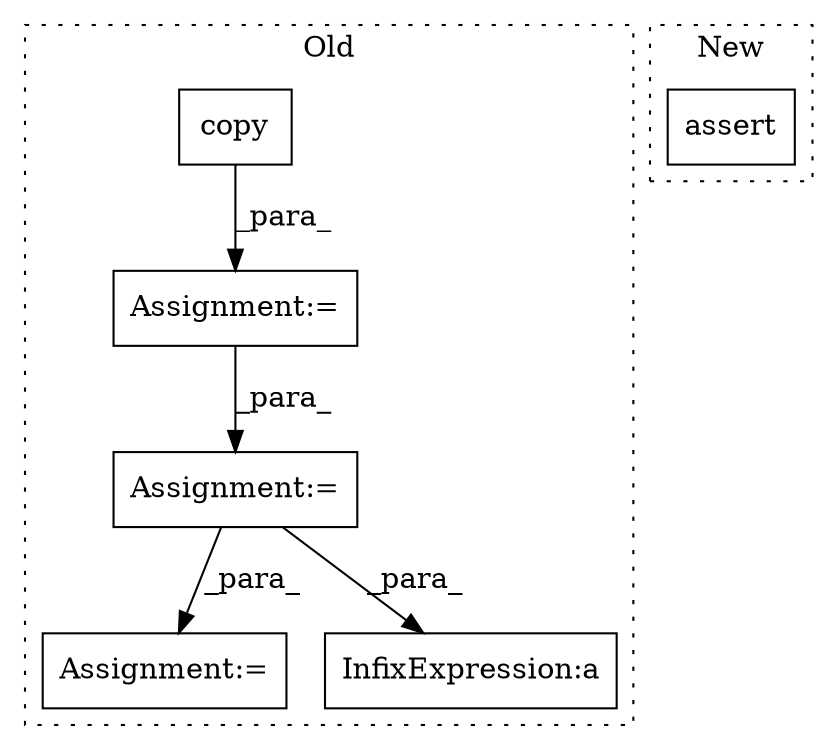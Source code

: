 digraph G {
subgraph cluster0 {
1 [label="copy" a="32" s="8038" l="6" shape="box"];
3 [label="Assignment:=" a="7" s="8033" l="1" shape="box"];
4 [label="Assignment:=" a="7" s="8279" l="1" shape="box"];
5 [label="Assignment:=" a="7" s="8058" l="1" shape="box"];
6 [label="InfixExpression:a" a="27" s="8646" l="3" shape="box"];
label = "Old";
style="dotted";
}
subgraph cluster1 {
2 [label="assert" a="32" s="8337,8387" l="11,1" shape="box"];
label = "New";
style="dotted";
}
1 -> 3 [label="_para_"];
3 -> 5 [label="_para_"];
5 -> 6 [label="_para_"];
5 -> 4 [label="_para_"];
}